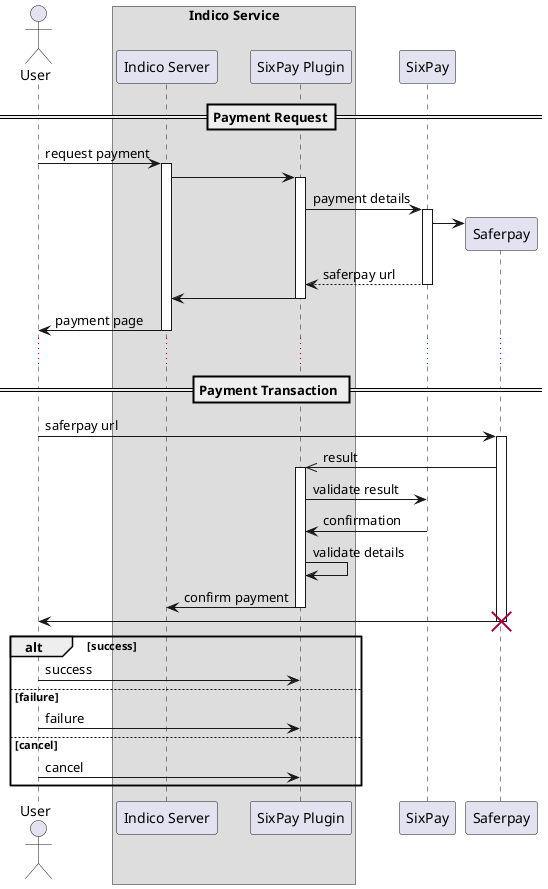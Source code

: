 @startuml
actor User

box "Indico Service"
   participant "Indico Server" as Indico
   participant "SixPay Plugin" as Plugin
end box

== Payment Request==
    User -> Indico: request payment
    activate Indico
        Indico -> Plugin
        activate Plugin
            Plugin -> SixPay: payment details
            activate SixPay
                create participant Saferpay
                SixPay -> Saferpay
                Plugin <-- SixPay: saferpay url
            deactivate SixPay
            Indico <- Plugin
        deactivate Plugin
        User <- Indico: payment page
    deactivate Indico
...

== Payment Transaction ==
User -> Saferpay: saferpay url
activate Saferpay
    Plugin <<- Saferpay: result
    activate Plugin
        Plugin -> SixPay: validate result
        Plugin <- SixPay: confirmation
        Plugin -> Plugin: validate details
        Indico <- Plugin: confirm payment
    deactivate Plugin
    User <- Saferpay
destroy Saferpay
alt success
    User -> Plugin: success
else failure
    User -> Plugin: failure
else cancel
    User -> Plugin: cancel
end
@enduml
